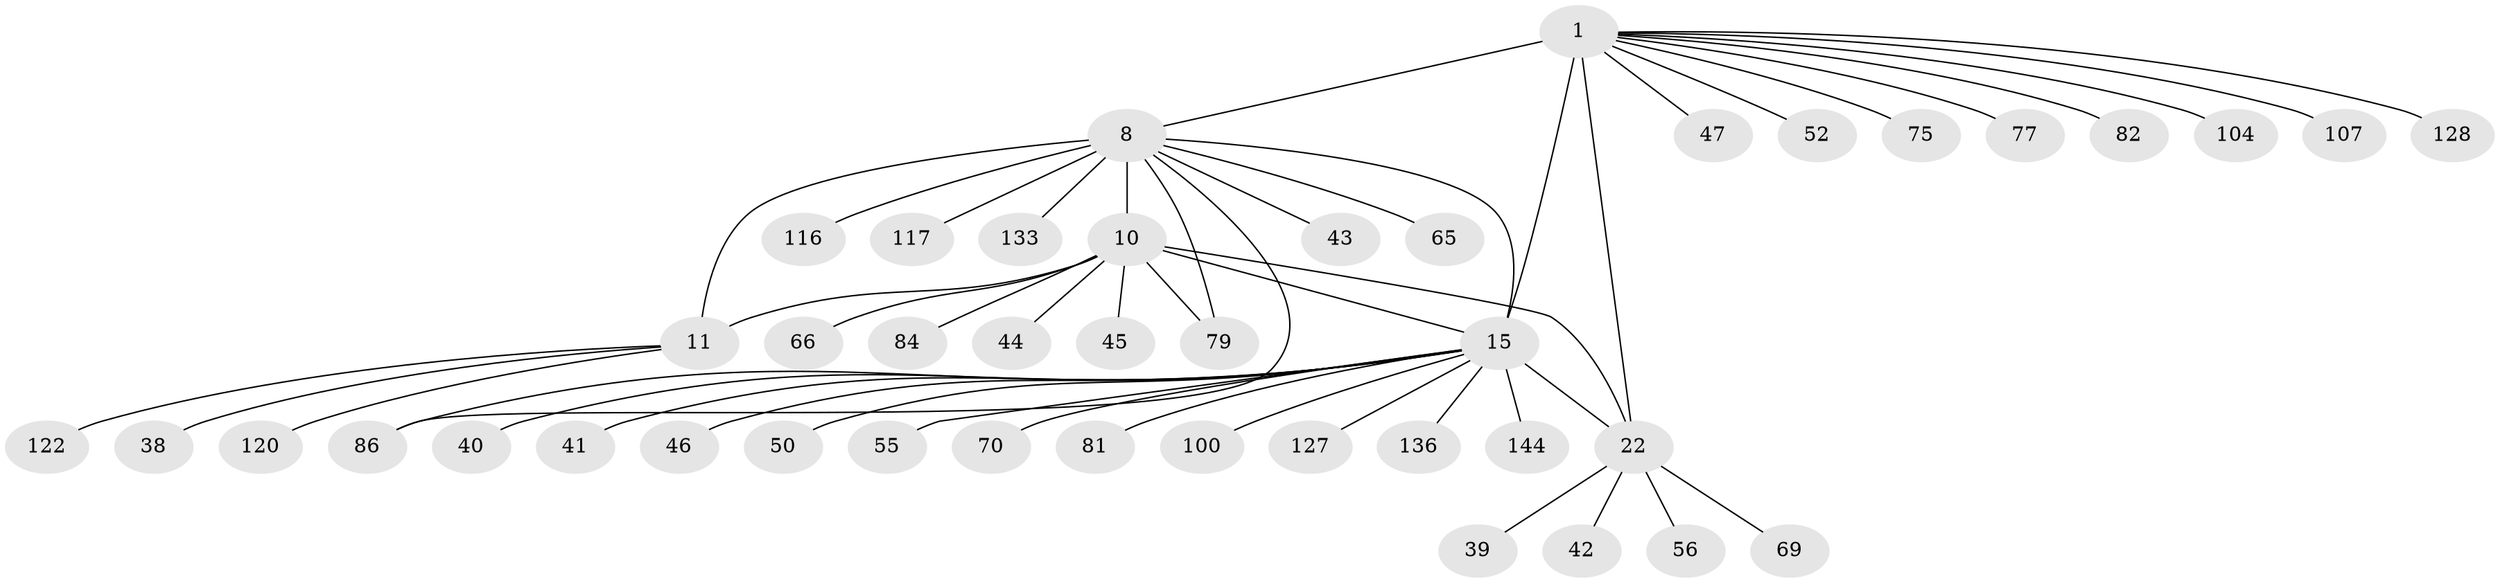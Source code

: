 // original degree distribution, {10: 0.04861111111111111, 9: 0.04861111111111111, 7: 0.034722222222222224, 11: 0.027777777777777776, 8: 0.05555555555555555, 14: 0.013888888888888888, 15: 0.006944444444444444, 6: 0.006944444444444444, 1: 0.6180555555555556, 4: 0.013888888888888888, 2: 0.125}
// Generated by graph-tools (version 1.1) at 2025/19/03/04/25 18:19:47]
// undirected, 43 vertices, 49 edges
graph export_dot {
graph [start="1"]
  node [color=gray90,style=filled];
  1 [super="+2+68+4+5+48+3+29"];
  8 [super="+13+12+119+9"];
  10 [super="+23+62+61+87"];
  11;
  15 [super="+19+143+97+17+73+16"];
  22 [super="+27+67+25+28"];
  38;
  39 [super="+118+126+60"];
  40;
  41;
  42 [super="+138"];
  43;
  44;
  45;
  46;
  47;
  50;
  52;
  55 [super="+57+106+58"];
  56;
  65;
  66;
  69;
  70;
  75;
  77 [super="+114"];
  79;
  81;
  82;
  84 [super="+102"];
  86 [super="+130"];
  100;
  104 [super="+115"];
  107;
  116;
  117;
  120;
  122;
  127;
  128;
  133;
  136;
  144;
  1 -- 15 [weight=12];
  1 -- 82;
  1 -- 47;
  1 -- 128;
  1 -- 104;
  1 -- 8 [weight=2];
  1 -- 107;
  1 -- 75;
  1 -- 77;
  1 -- 52;
  1 -- 22 [weight=4];
  8 -- 10 [weight=5];
  8 -- 11 [weight=5];
  8 -- 65;
  8 -- 133;
  8 -- 43;
  8 -- 79;
  8 -- 116;
  8 -- 117;
  8 -- 86;
  8 -- 15;
  10 -- 11;
  10 -- 15;
  10 -- 66;
  10 -- 44;
  10 -- 45;
  10 -- 79;
  10 -- 84;
  10 -- 22 [weight=10];
  11 -- 38;
  11 -- 120;
  11 -- 122;
  15 -- 50;
  15 -- 70;
  15 -- 40;
  15 -- 81;
  15 -- 86;
  15 -- 22 [weight=4];
  15 -- 100;
  15 -- 136;
  15 -- 41;
  15 -- 46;
  15 -- 144;
  15 -- 55;
  15 -- 127;
  22 -- 56;
  22 -- 69;
  22 -- 39;
  22 -- 42;
}
